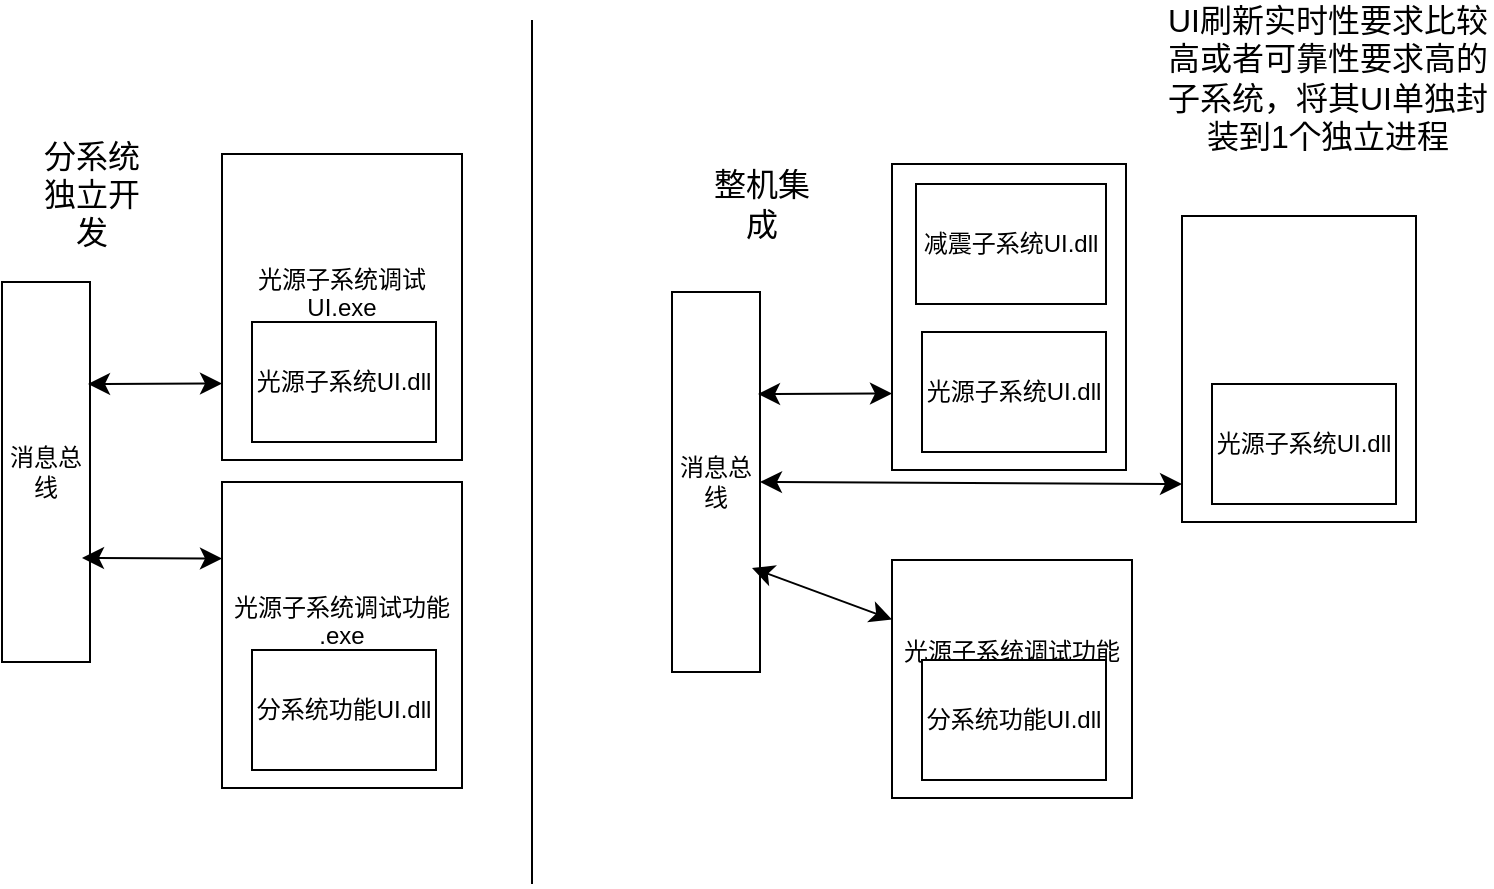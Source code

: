 <mxfile version="24.7.14">
  <diagram name="第 1 页" id="F9WamOj64n6dlAfNuMAf">
    <mxGraphModel dx="1112" dy="1228" grid="0" gridSize="10" guides="1" tooltips="1" connect="1" arrows="1" fold="1" page="0" pageScale="1" pageWidth="827" pageHeight="1169" math="0" shadow="0">
      <root>
        <mxCell id="0" />
        <mxCell id="1" parent="0" />
        <mxCell id="JhA0-TLFEVkrXGUwiEJz-1" value="消息总线" style="rounded=0;whiteSpace=wrap;html=1;" vertex="1" parent="1">
          <mxGeometry x="-96" y="17" width="44" height="190" as="geometry" />
        </mxCell>
        <mxCell id="JhA0-TLFEVkrXGUwiEJz-2" value="" style="endArrow=classic;startArrow=classic;html=1;rounded=0;fontSize=12;startSize=8;endSize=8;curved=1;entryX=0;entryY=0.75;entryDx=0;entryDy=0;" edge="1" parent="1" target="JhA0-TLFEVkrXGUwiEJz-4">
          <mxGeometry width="50" height="50" relative="1" as="geometry">
            <mxPoint x="-53" y="68" as="sourcePoint" />
            <mxPoint x="3" y="68" as="targetPoint" />
          </mxGeometry>
        </mxCell>
        <mxCell id="JhA0-TLFEVkrXGUwiEJz-3" value="" style="endArrow=classic;startArrow=classic;html=1;rounded=0;fontSize=12;startSize=8;endSize=8;curved=1;entryX=0;entryY=0.25;entryDx=0;entryDy=0;" edge="1" parent="1" target="JhA0-TLFEVkrXGUwiEJz-7">
          <mxGeometry width="50" height="50" relative="1" as="geometry">
            <mxPoint x="-56" y="155" as="sourcePoint" />
            <mxPoint x="-1" y="153" as="targetPoint" />
          </mxGeometry>
        </mxCell>
        <mxCell id="JhA0-TLFEVkrXGUwiEJz-4" value="光源子系统调试 UI.exe&lt;div&gt;&lt;br&gt;&lt;/div&gt;" style="rounded=0;whiteSpace=wrap;html=1;" vertex="1" parent="1">
          <mxGeometry x="14" y="-47" width="120" height="153" as="geometry" />
        </mxCell>
        <mxCell id="JhA0-TLFEVkrXGUwiEJz-6" value="光源子系统UI.dll" style="rounded=0;whiteSpace=wrap;html=1;" vertex="1" parent="1">
          <mxGeometry x="29" y="37" width="92" height="60" as="geometry" />
        </mxCell>
        <mxCell id="JhA0-TLFEVkrXGUwiEJz-7" value="光源子系统调试功能 .exe&lt;div&gt;&lt;br&gt;&lt;/div&gt;" style="rounded=0;whiteSpace=wrap;html=1;" vertex="1" parent="1">
          <mxGeometry x="14" y="117" width="120" height="153" as="geometry" />
        </mxCell>
        <mxCell id="JhA0-TLFEVkrXGUwiEJz-8" value="分系统功能UI.dll" style="rounded=0;whiteSpace=wrap;html=1;" vertex="1" parent="1">
          <mxGeometry x="29" y="201" width="92" height="60" as="geometry" />
        </mxCell>
        <mxCell id="JhA0-TLFEVkrXGUwiEJz-9" value="分系统独立开发" style="text;html=1;align=center;verticalAlign=middle;whiteSpace=wrap;rounded=0;fontSize=16;" vertex="1" parent="1">
          <mxGeometry x="-81" y="-42" width="60" height="30" as="geometry" />
        </mxCell>
        <mxCell id="JhA0-TLFEVkrXGUwiEJz-10" value="" style="endArrow=none;html=1;rounded=0;fontSize=12;startSize=8;endSize=8;curved=1;" edge="1" parent="1">
          <mxGeometry width="50" height="50" relative="1" as="geometry">
            <mxPoint x="169" y="318" as="sourcePoint" />
            <mxPoint x="169" y="-114" as="targetPoint" />
          </mxGeometry>
        </mxCell>
        <mxCell id="JhA0-TLFEVkrXGUwiEJz-11" value="消息总线" style="rounded=0;whiteSpace=wrap;html=1;" vertex="1" parent="1">
          <mxGeometry x="239" y="22" width="44" height="190" as="geometry" />
        </mxCell>
        <mxCell id="JhA0-TLFEVkrXGUwiEJz-12" value="" style="endArrow=classic;startArrow=classic;html=1;rounded=0;fontSize=12;startSize=8;endSize=8;curved=1;entryX=0;entryY=0.75;entryDx=0;entryDy=0;" edge="1" parent="1" target="JhA0-TLFEVkrXGUwiEJz-14">
          <mxGeometry width="50" height="50" relative="1" as="geometry">
            <mxPoint x="282" y="73" as="sourcePoint" />
            <mxPoint x="338" y="73" as="targetPoint" />
          </mxGeometry>
        </mxCell>
        <mxCell id="JhA0-TLFEVkrXGUwiEJz-13" value="" style="endArrow=classic;startArrow=classic;html=1;rounded=0;fontSize=12;startSize=8;endSize=8;curved=1;entryX=0;entryY=0.25;entryDx=0;entryDy=0;" edge="1" parent="1" target="JhA0-TLFEVkrXGUwiEJz-16">
          <mxGeometry width="50" height="50" relative="1" as="geometry">
            <mxPoint x="279" y="160" as="sourcePoint" />
            <mxPoint x="334" y="158" as="targetPoint" />
          </mxGeometry>
        </mxCell>
        <mxCell id="JhA0-TLFEVkrXGUwiEJz-14" value="&lt;div&gt;&lt;br&gt;&lt;/div&gt;" style="rounded=0;whiteSpace=wrap;html=1;" vertex="1" parent="1">
          <mxGeometry x="349" y="-42" width="117" height="153" as="geometry" />
        </mxCell>
        <mxCell id="JhA0-TLFEVkrXGUwiEJz-15" value="光源子系统UI.dll" style="rounded=0;whiteSpace=wrap;html=1;" vertex="1" parent="1">
          <mxGeometry x="364" y="42" width="92" height="60" as="geometry" />
        </mxCell>
        <mxCell id="JhA0-TLFEVkrXGUwiEJz-16" value="光源子系统调试功能 .exe&lt;div&gt;&lt;br&gt;&lt;/div&gt;" style="rounded=0;whiteSpace=wrap;html=1;" vertex="1" parent="1">
          <mxGeometry x="349" y="156" width="120" height="119" as="geometry" />
        </mxCell>
        <mxCell id="JhA0-TLFEVkrXGUwiEJz-17" value="分系统功能UI.dll" style="rounded=0;whiteSpace=wrap;html=1;" vertex="1" parent="1">
          <mxGeometry x="364" y="206" width="92" height="60" as="geometry" />
        </mxCell>
        <mxCell id="JhA0-TLFEVkrXGUwiEJz-18" value="整机集成" style="text;html=1;align=center;verticalAlign=middle;whiteSpace=wrap;rounded=0;fontSize=16;" vertex="1" parent="1">
          <mxGeometry x="254" y="-37" width="60" height="30" as="geometry" />
        </mxCell>
        <mxCell id="JhA0-TLFEVkrXGUwiEJz-19" value="减震子系统UI.dll" style="rounded=0;whiteSpace=wrap;html=1;" vertex="1" parent="1">
          <mxGeometry x="361" y="-32" width="95" height="60" as="geometry" />
        </mxCell>
        <mxCell id="JhA0-TLFEVkrXGUwiEJz-20" value="" style="endArrow=classic;startArrow=classic;html=1;rounded=0;fontSize=12;startSize=8;endSize=8;curved=1;entryX=0;entryY=0.876;entryDx=0;entryDy=0;exitX=1;exitY=0.5;exitDx=0;exitDy=0;entryPerimeter=0;" edge="1" parent="1" target="JhA0-TLFEVkrXGUwiEJz-21" source="JhA0-TLFEVkrXGUwiEJz-11">
          <mxGeometry width="50" height="50" relative="1" as="geometry">
            <mxPoint x="376.5" y="128.25" as="sourcePoint" />
            <mxPoint x="443.5" y="128" as="targetPoint" />
          </mxGeometry>
        </mxCell>
        <mxCell id="JhA0-TLFEVkrXGUwiEJz-21" value="&lt;div&gt;&lt;br&gt;&lt;/div&gt;" style="rounded=0;whiteSpace=wrap;html=1;" vertex="1" parent="1">
          <mxGeometry x="494" y="-16" width="117" height="153" as="geometry" />
        </mxCell>
        <mxCell id="JhA0-TLFEVkrXGUwiEJz-22" value="光源子系统UI.dll" style="rounded=0;whiteSpace=wrap;html=1;" vertex="1" parent="1">
          <mxGeometry x="509" y="68" width="92" height="60" as="geometry" />
        </mxCell>
        <mxCell id="JhA0-TLFEVkrXGUwiEJz-23" value="UI刷新实时性要求比较高或者可靠性要求高的子系统，将其UI单独封装到1个独立进程" style="text;html=1;align=center;verticalAlign=middle;whiteSpace=wrap;rounded=0;fontSize=16;" vertex="1" parent="1">
          <mxGeometry x="485" y="-100" width="164" height="30" as="geometry" />
        </mxCell>
      </root>
    </mxGraphModel>
  </diagram>
</mxfile>
